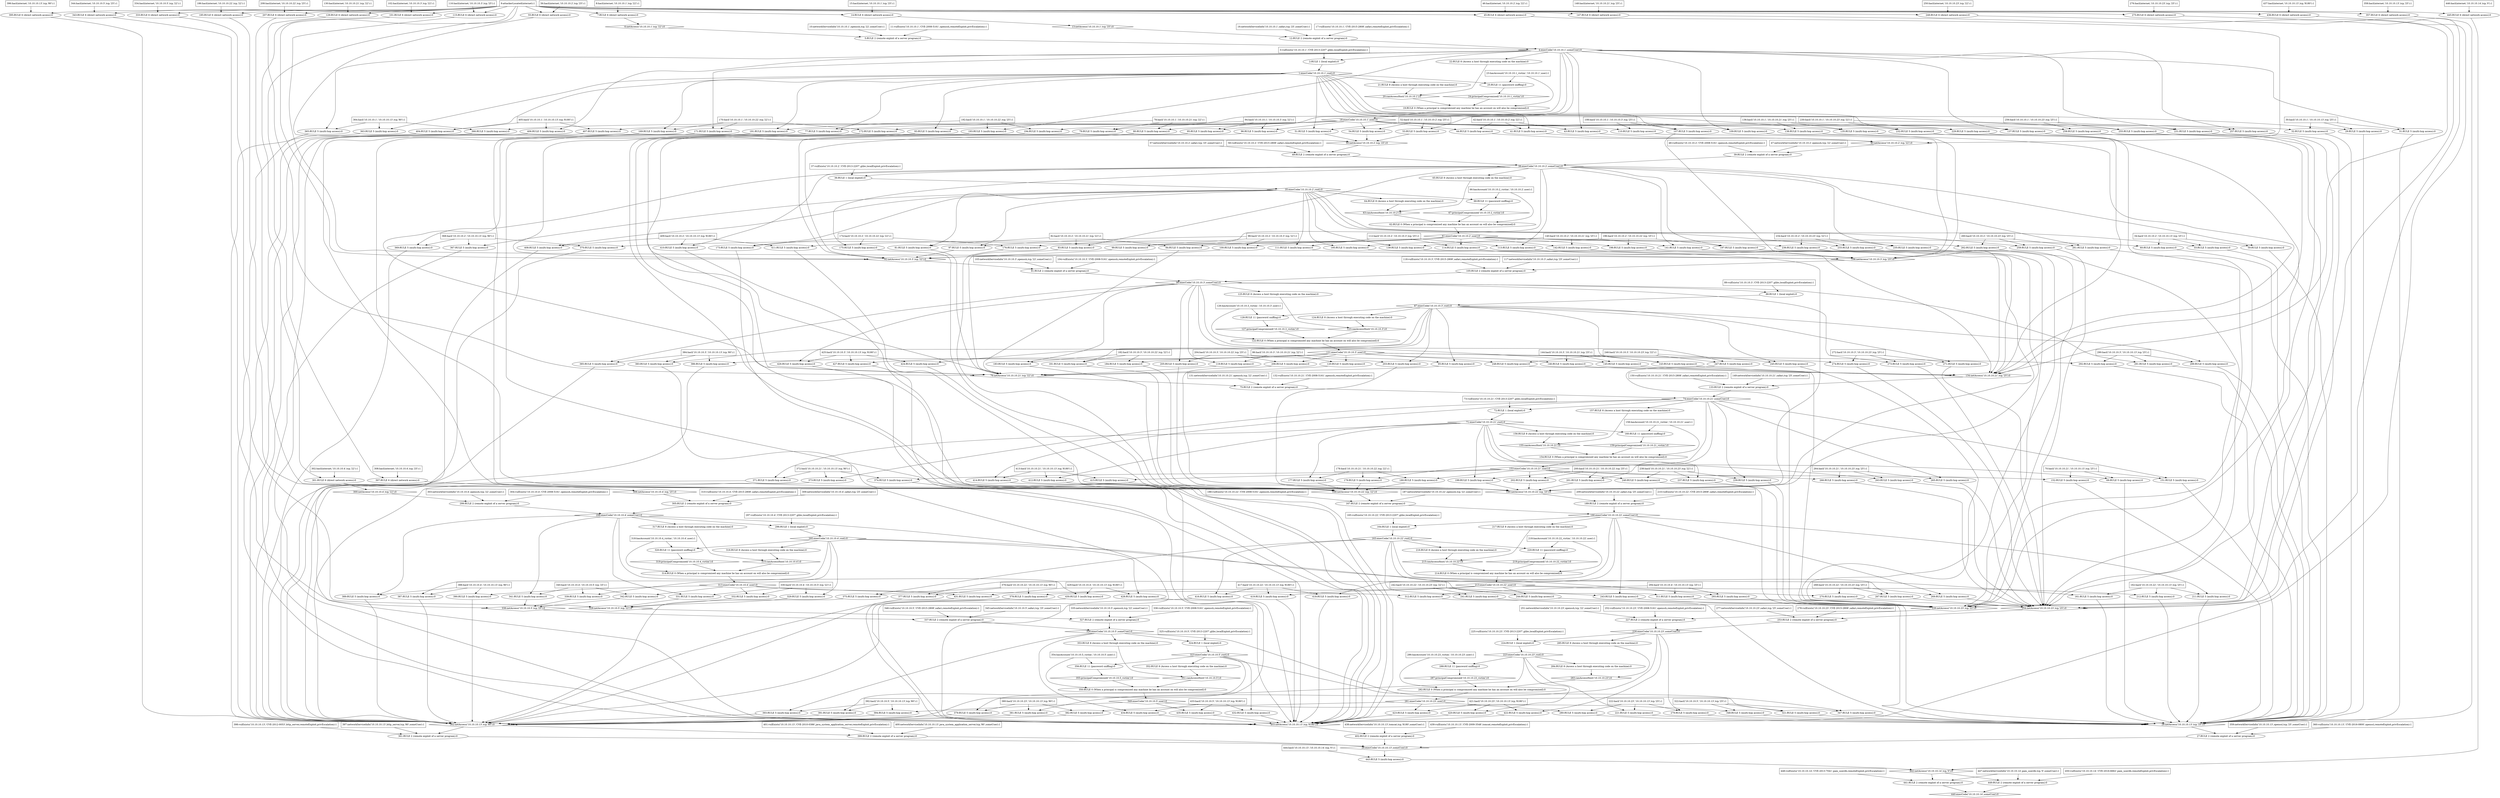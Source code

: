 digraph G {
	1 [label="1:execCode('10.10.10.1',root):0",shape=diamond];
	2 [label="2:RULE 1 (local exploit):0",shape=ellipse];
	3 [label="3:vulExists('10.10.10.1','CVE-2013-2207',glibc,localExploit,privEscalation):1",shape=box];
	4 [label="4:execCode('10.10.10.1',someUser):0",shape=diamond];
	5 [label="5:RULE 2 (remote exploit of a server program):0",shape=ellipse];
	6 [label="6:netAccess('10.10.10.1',tcp,'22'):0",shape=diamond];
	7 [label="7:RULE 6 (direct network access):0",shape=ellipse];
	8 [label="8:hacl(internet,'10.10.10.1',tcp,'22'):1",shape=box];
	9 [label="9:attackerLocated(internet):1",shape=box];
	10 [label="10:networkServiceInfo('10.10.10.1',openssh,tcp,'22',someUser):1",shape=box];
	11 [label="11:vulExists('10.10.10.1','CVE-2008-5161',openssh,remoteExploit,privEscalation):1",shape=box];
	12 [label="12:RULE 2 (remote exploit of a server program):0",shape=ellipse];
	13 [label="13:netAccess('10.10.10.1',tcp,'25'):0",shape=diamond];
	14 [label="14:RULE 6 (direct network access):0",shape=ellipse];
	15 [label="15:hacl(internet,'10.10.10.1',tcp,'25'):1",shape=box];
	16 [label="16:networkServiceInfo('10.10.10.1',safari,tcp,'25',someUser):1",shape=box];
	17 [label="17:vulExists('10.10.10.1','CVE-2015-2808',safari,remoteExploit,privEscalation):1",shape=box];
	18 [label="18:execCode('10.10.10.1',user):0",shape=diamond];
	19 [label="19:RULE 0 (When a principal is compromised any machine he has an account on will also be compromised):0",shape=ellipse];
	20 [label="20:canAccessHost('10.10.10.1'):0",shape=diamond];
	21 [label="21:RULE 8 (Access a host through executing code on the machine):0",shape=ellipse];
	22 [label="22:RULE 8 (Access a host through executing code on the machine):0",shape=ellipse];
	23 [label="23:hasAccount('10.10.10.1_victim','10.10.10.1',user):1",shape=box];
	24 [label="24:principalCompromised('10.10.10.1_victim'):0",shape=diamond];
	25 [label="25:RULE 11 (password sniffing):0",shape=ellipse];
	26 [label="26:execCode('10.10.10.13',someUser):0",shape=diamond];
	27 [label="27:RULE 2 (remote exploit of a server program):0",shape=ellipse];
	28 [label="28:netAccess('10.10.10.13',tcp,'25'):0",shape=diamond];
	29 [label="29:RULE 5 (multi-hop access):0",shape=ellipse];
	30 [label="30:hacl('10.10.10.1','10.10.10.13',tcp,'25'):1",shape=box];
	31 [label="31:RULE 5 (multi-hop access):0",shape=ellipse];
	32 [label="32:RULE 5 (multi-hop access):0",shape=ellipse];
	33 [label="33:RULE 5 (multi-hop access):0",shape=ellipse];
	34 [label="34:hacl('10.10.10.2','10.10.10.13',tcp,'25'):1",shape=box];
	35 [label="35:execCode('10.10.10.2',root):0",shape=diamond];
	36 [label="36:RULE 1 (local exploit):0",shape=ellipse];
	37 [label="37:vulExists('10.10.10.2','CVE-2013-2207',glibc,localExploit,privEscalation):1",shape=box];
	38 [label="38:execCode('10.10.10.2',someUser):0",shape=diamond];
	39 [label="39:RULE 2 (remote exploit of a server program):0",shape=ellipse];
	40 [label="40:netAccess('10.10.10.2',tcp,'22'):0",shape=diamond];
	41 [label="41:RULE 5 (multi-hop access):0",shape=ellipse];
	42 [label="42:hacl('10.10.10.1','10.10.10.2',tcp,'22'):1",shape=box];
	43 [label="43:RULE 5 (multi-hop access):0",shape=ellipse];
	44 [label="44:RULE 5 (multi-hop access):0",shape=ellipse];
	45 [label="45:RULE 6 (direct network access):0",shape=ellipse];
	46 [label="46:hacl(internet,'10.10.10.2',tcp,'22'):1",shape=box];
	47 [label="47:networkServiceInfo('10.10.10.2',openssh,tcp,'22',someUser):1",shape=box];
	48 [label="48:vulExists('10.10.10.2','CVE-2008-5161',openssh,remoteExploit,privEscalation):1",shape=box];
	49 [label="49:RULE 2 (remote exploit of a server program):0",shape=ellipse];
	50 [label="50:netAccess('10.10.10.2',tcp,'25'):0",shape=diamond];
	51 [label="51:RULE 5 (multi-hop access):0",shape=ellipse];
	52 [label="52:hacl('10.10.10.1','10.10.10.2',tcp,'25'):1",shape=box];
	53 [label="53:RULE 5 (multi-hop access):0",shape=ellipse];
	54 [label="54:RULE 5 (multi-hop access):0",shape=ellipse];
	55 [label="55:RULE 6 (direct network access):0",shape=ellipse];
	56 [label="56:hacl(internet,'10.10.10.2',tcp,'25'):1",shape=box];
	57 [label="57:networkServiceInfo('10.10.10.2',safari,tcp,'25',someUser):1",shape=box];
	58 [label="58:vulExists('10.10.10.2','CVE-2015-2808',safari,remoteExploit,privEscalation):1",shape=box];
	59 [label="59:RULE 5 (multi-hop access):0",shape=ellipse];
	60 [label="60:RULE 5 (multi-hop access):0",shape=ellipse];
	61 [label="61:execCode('10.10.10.2',user):0",shape=diamond];
	62 [label="62:RULE 0 (When a principal is compromised any machine he has an account on will also be compromised):0",shape=ellipse];
	63 [label="63:canAccessHost('10.10.10.2'):0",shape=diamond];
	64 [label="64:RULE 8 (Access a host through executing code on the machine):0",shape=ellipse];
	65 [label="65:RULE 8 (Access a host through executing code on the machine):0",shape=ellipse];
	66 [label="66:hasAccount('10.10.10.2_victim','10.10.10.2',user):1",shape=box];
	67 [label="67:principalCompromised('10.10.10.2_victim'):0",shape=diamond];
	68 [label="68:RULE 11 (password sniffing):0",shape=ellipse];
	69 [label="69:RULE 5 (multi-hop access):0",shape=ellipse];
	70 [label="70:hacl('10.10.10.21','10.10.10.13',tcp,'25'):1",shape=box];
	71 [label="71:execCode('10.10.10.21',root):0",shape=diamond];
	72 [label="72:RULE 1 (local exploit):0",shape=ellipse];
	73 [label="73:vulExists('10.10.10.21','CVE-2013-2207',glibc,localExploit,privEscalation):1",shape=box];
	74 [label="74:execCode('10.10.10.21',someUser):0",shape=diamond];
	75 [label="75:RULE 2 (remote exploit of a server program):0",shape=ellipse];
	76 [label="76:netAccess('10.10.10.21',tcp,'22'):0",shape=diamond];
	77 [label="77:RULE 5 (multi-hop access):0",shape=ellipse];
	78 [label="78:hacl('10.10.10.1','10.10.10.21',tcp,'22'):1",shape=box];
	79 [label="79:RULE 5 (multi-hop access):0",shape=ellipse];
	80 [label="80:RULE 5 (multi-hop access):0",shape=ellipse];
	81 [label="81:RULE 5 (multi-hop access):0",shape=ellipse];
	82 [label="82:hacl('10.10.10.2','10.10.10.21',tcp,'22'):1",shape=box];
	83 [label="83:RULE 5 (multi-hop access):0",shape=ellipse];
	84 [label="84:RULE 5 (multi-hop access):0",shape=ellipse];
	85 [label="85:RULE 5 (multi-hop access):0",shape=ellipse];
	86 [label="86:hacl('10.10.10.3','10.10.10.21',tcp,'22'):1",shape=box];
	87 [label="87:execCode('10.10.10.3',root):0",shape=diamond];
	88 [label="88:RULE 1 (local exploit):0",shape=ellipse];
	89 [label="89:vulExists('10.10.10.3','CVE-2013-2207',glibc,localExploit,privEscalation):1",shape=box];
	90 [label="90:execCode('10.10.10.3',someUser):0",shape=diamond];
	91 [label="91:RULE 2 (remote exploit of a server program):0",shape=ellipse];
	92 [label="92:netAccess('10.10.10.3',tcp,'22'):0",shape=diamond];
	93 [label="93:RULE 5 (multi-hop access):0",shape=ellipse];
	94 [label="94:hacl('10.10.10.1','10.10.10.3',tcp,'22'):1",shape=box];
	95 [label="95:RULE 5 (multi-hop access):0",shape=ellipse];
	96 [label="96:RULE 5 (multi-hop access):0",shape=ellipse];
	97 [label="97:RULE 5 (multi-hop access):0",shape=ellipse];
	98 [label="98:hacl('10.10.10.2','10.10.10.3',tcp,'22'):1",shape=box];
	99 [label="99:RULE 5 (multi-hop access):0",shape=ellipse];
	100 [label="100:RULE 5 (multi-hop access):0",shape=ellipse];
	101 [label="101:RULE 6 (direct network access):0",shape=ellipse];
	102 [label="102:hacl(internet,'10.10.10.3',tcp,'22'):1",shape=box];
	103 [label="103:networkServiceInfo('10.10.10.3',openssh,tcp,'22',someUser):1",shape=box];
	104 [label="104:vulExists('10.10.10.3','CVE-2008-5161',openssh,remoteExploit,privEscalation):1",shape=box];
	105 [label="105:RULE 2 (remote exploit of a server program):0",shape=ellipse];
	106 [label="106:netAccess('10.10.10.3',tcp,'25'):0",shape=diamond];
	107 [label="107:RULE 5 (multi-hop access):0",shape=ellipse];
	108 [label="108:hacl('10.10.10.1','10.10.10.3',tcp,'25'):1",shape=box];
	109 [label="109:RULE 5 (multi-hop access):0",shape=ellipse];
	110 [label="110:RULE 5 (multi-hop access):0",shape=ellipse];
	111 [label="111:RULE 5 (multi-hop access):0",shape=ellipse];
	112 [label="112:hacl('10.10.10.2','10.10.10.3',tcp,'25'):1",shape=box];
	113 [label="113:RULE 5 (multi-hop access):0",shape=ellipse];
	114 [label="114:RULE 5 (multi-hop access):0",shape=ellipse];
	115 [label="115:RULE 6 (direct network access):0",shape=ellipse];
	116 [label="116:hacl(internet,'10.10.10.3',tcp,'25'):1",shape=box];
	117 [label="117:networkServiceInfo('10.10.10.3',safari,tcp,'25',someUser):1",shape=box];
	118 [label="118:vulExists('10.10.10.3','CVE-2015-2808',safari,remoteExploit,privEscalation):1",shape=box];
	119 [label="119:RULE 5 (multi-hop access):0",shape=ellipse];
	120 [label="120:RULE 5 (multi-hop access):0",shape=ellipse];
	121 [label="121:execCode('10.10.10.3',user):0",shape=diamond];
	122 [label="122:RULE 0 (When a principal is compromised any machine he has an account on will also be compromised):0",shape=ellipse];
	123 [label="123:canAccessHost('10.10.10.3'):0",shape=diamond];
	124 [label="124:RULE 8 (Access a host through executing code on the machine):0",shape=ellipse];
	125 [label="125:RULE 8 (Access a host through executing code on the machine):0",shape=ellipse];
	126 [label="126:hasAccount('10.10.10.3_victim','10.10.10.3',user):1",shape=box];
	127 [label="127:principalCompromised('10.10.10.3_victim'):0",shape=diamond];
	128 [label="128:RULE 11 (password sniffing):0",shape=ellipse];
	129 [label="129:RULE 6 (direct network access):0",shape=ellipse];
	130 [label="130:hacl(internet,'10.10.10.21',tcp,'22'):1",shape=box];
	131 [label="131:networkServiceInfo('10.10.10.21',openssh,tcp,'22',someUser):1",shape=box];
	132 [label="132:vulExists('10.10.10.21','CVE-2008-5161',openssh,remoteExploit,privEscalation):1",shape=box];
	133 [label="133:RULE 2 (remote exploit of a server program):0",shape=ellipse];
	134 [label="134:netAccess('10.10.10.21',tcp,'25'):0",shape=diamond];
	135 [label="135:RULE 5 (multi-hop access):0",shape=ellipse];
	136 [label="136:hacl('10.10.10.1','10.10.10.21',tcp,'25'):1",shape=box];
	137 [label="137:RULE 5 (multi-hop access):0",shape=ellipse];
	138 [label="138:RULE 5 (multi-hop access):0",shape=ellipse];
	139 [label="139:RULE 5 (multi-hop access):0",shape=ellipse];
	140 [label="140:hacl('10.10.10.2','10.10.10.21',tcp,'25'):1",shape=box];
	141 [label="141:RULE 5 (multi-hop access):0",shape=ellipse];
	142 [label="142:RULE 5 (multi-hop access):0",shape=ellipse];
	143 [label="143:RULE 5 (multi-hop access):0",shape=ellipse];
	144 [label="144:hacl('10.10.10.3','10.10.10.21',tcp,'25'):1",shape=box];
	145 [label="145:RULE 5 (multi-hop access):0",shape=ellipse];
	146 [label="146:RULE 5 (multi-hop access):0",shape=ellipse];
	147 [label="147:RULE 6 (direct network access):0",shape=ellipse];
	148 [label="148:hacl(internet,'10.10.10.21',tcp,'25'):1",shape=box];
	149 [label="149:networkServiceInfo('10.10.10.21',safari,tcp,'25',someUser):1",shape=box];
	150 [label="150:vulExists('10.10.10.21','CVE-2015-2808',safari,remoteExploit,privEscalation):1",shape=box];
	151 [label="151:RULE 5 (multi-hop access):0",shape=ellipse];
	152 [label="152:RULE 5 (multi-hop access):0",shape=ellipse];
	153 [label="153:execCode('10.10.10.21',user):0",shape=diamond];
	154 [label="154:RULE 0 (When a principal is compromised any machine he has an account on will also be compromised):0",shape=ellipse];
	155 [label="155:canAccessHost('10.10.10.21'):0",shape=diamond];
	156 [label="156:RULE 8 (Access a host through executing code on the machine):0",shape=ellipse];
	157 [label="157:RULE 8 (Access a host through executing code on the machine):0",shape=ellipse];
	158 [label="158:hasAccount('10.10.10.21_victim','10.10.10.21',user):1",shape=box];
	159 [label="159:principalCompromised('10.10.10.21_victim'):0",shape=diamond];
	160 [label="160:RULE 11 (password sniffing):0",shape=ellipse];
	161 [label="161:RULE 5 (multi-hop access):0",shape=ellipse];
	162 [label="162:hacl('10.10.10.22','10.10.10.13',tcp,'25'):1",shape=box];
	163 [label="163:execCode('10.10.10.22',root):0",shape=diamond];
	164 [label="164:RULE 1 (local exploit):0",shape=ellipse];
	165 [label="165:vulExists('10.10.10.22','CVE-2013-2207',glibc,localExploit,privEscalation):1",shape=box];
	166 [label="166:execCode('10.10.10.22',someUser):0",shape=diamond];
	167 [label="167:RULE 2 (remote exploit of a server program):0",shape=ellipse];
	168 [label="168:netAccess('10.10.10.22',tcp,'22'):0",shape=diamond];
	169 [label="169:RULE 5 (multi-hop access):0",shape=ellipse];
	170 [label="170:hacl('10.10.10.1','10.10.10.22',tcp,'22'):1",shape=box];
	171 [label="171:RULE 5 (multi-hop access):0",shape=ellipse];
	172 [label="172:RULE 5 (multi-hop access):0",shape=ellipse];
	173 [label="173:RULE 5 (multi-hop access):0",shape=ellipse];
	174 [label="174:hacl('10.10.10.2','10.10.10.22',tcp,'22'):1",shape=box];
	175 [label="175:RULE 5 (multi-hop access):0",shape=ellipse];
	176 [label="176:RULE 5 (multi-hop access):0",shape=ellipse];
	177 [label="177:RULE 5 (multi-hop access):0",shape=ellipse];
	178 [label="178:hacl('10.10.10.21','10.10.10.22',tcp,'22'):1",shape=box];
	179 [label="179:RULE 5 (multi-hop access):0",shape=ellipse];
	180 [label="180:RULE 5 (multi-hop access):0",shape=ellipse];
	181 [label="181:RULE 5 (multi-hop access):0",shape=ellipse];
	182 [label="182:hacl('10.10.10.3','10.10.10.22',tcp,'22'):1",shape=box];
	183 [label="183:RULE 5 (multi-hop access):0",shape=ellipse];
	184 [label="184:RULE 5 (multi-hop access):0",shape=ellipse];
	185 [label="185:RULE 6 (direct network access):0",shape=ellipse];
	186 [label="186:hacl(internet,'10.10.10.22',tcp,'22'):1",shape=box];
	187 [label="187:networkServiceInfo('10.10.10.22',openssh,tcp,'22',someUser):1",shape=box];
	188 [label="188:vulExists('10.10.10.22','CVE-2008-5161',openssh,remoteExploit,privEscalation):1",shape=box];
	189 [label="189:RULE 2 (remote exploit of a server program):0",shape=ellipse];
	190 [label="190:netAccess('10.10.10.22',tcp,'25'):0",shape=diamond];
	191 [label="191:RULE 5 (multi-hop access):0",shape=ellipse];
	192 [label="192:hacl('10.10.10.1','10.10.10.22',tcp,'25'):1",shape=box];
	193 [label="193:RULE 5 (multi-hop access):0",shape=ellipse];
	194 [label="194:RULE 5 (multi-hop access):0",shape=ellipse];
	195 [label="195:RULE 5 (multi-hop access):0",shape=ellipse];
	196 [label="196:hacl('10.10.10.2','10.10.10.22',tcp,'25'):1",shape=box];
	197 [label="197:RULE 5 (multi-hop access):0",shape=ellipse];
	198 [label="198:RULE 5 (multi-hop access):0",shape=ellipse];
	199 [label="199:RULE 5 (multi-hop access):0",shape=ellipse];
	200 [label="200:hacl('10.10.10.21','10.10.10.22',tcp,'25'):1",shape=box];
	201 [label="201:RULE 5 (multi-hop access):0",shape=ellipse];
	202 [label="202:RULE 5 (multi-hop access):0",shape=ellipse];
	203 [label="203:RULE 5 (multi-hop access):0",shape=ellipse];
	204 [label="204:hacl('10.10.10.3','10.10.10.22',tcp,'25'):1",shape=box];
	205 [label="205:RULE 5 (multi-hop access):0",shape=ellipse];
	206 [label="206:RULE 5 (multi-hop access):0",shape=ellipse];
	207 [label="207:RULE 6 (direct network access):0",shape=ellipse];
	208 [label="208:hacl(internet,'10.10.10.22',tcp,'25'):1",shape=box];
	209 [label="209:networkServiceInfo('10.10.10.22',safari,tcp,'25',someUser):1",shape=box];
	210 [label="210:vulExists('10.10.10.22','CVE-2015-2808',safari,remoteExploit,privEscalation):1",shape=box];
	211 [label="211:RULE 5 (multi-hop access):0",shape=ellipse];
	212 [label="212:RULE 5 (multi-hop access):0",shape=ellipse];
	213 [label="213:execCode('10.10.10.22',user):0",shape=diamond];
	214 [label="214:RULE 0 (When a principal is compromised any machine he has an account on will also be compromised):0",shape=ellipse];
	215 [label="215:canAccessHost('10.10.10.22'):0",shape=diamond];
	216 [label="216:RULE 8 (Access a host through executing code on the machine):0",shape=ellipse];
	217 [label="217:RULE 8 (Access a host through executing code on the machine):0",shape=ellipse];
	218 [label="218:hasAccount('10.10.10.22_victim','10.10.10.22',user):1",shape=box];
	219 [label="219:principalCompromised('10.10.10.22_victim'):0",shape=diamond];
	220 [label="220:RULE 11 (password sniffing):0",shape=ellipse];
	221 [label="221:RULE 5 (multi-hop access):0",shape=ellipse];
	222 [label="222:hacl('10.10.10.23','10.10.10.13',tcp,'25'):1",shape=box];
	223 [label="223:execCode('10.10.10.23',root):0",shape=diamond];
	224 [label="224:RULE 1 (local exploit):0",shape=ellipse];
	225 [label="225:vulExists('10.10.10.23','CVE-2013-2207',glibc,localExploit,privEscalation):1",shape=box];
	226 [label="226:execCode('10.10.10.23',someUser):0",shape=diamond];
	227 [label="227:RULE 2 (remote exploit of a server program):0",shape=ellipse];
	228 [label="228:netAccess('10.10.10.23',tcp,'22'):0",shape=diamond];
	229 [label="229:RULE 5 (multi-hop access):0",shape=ellipse];
	230 [label="230:hacl('10.10.10.1','10.10.10.23',tcp,'22'):1",shape=box];
	231 [label="231:RULE 5 (multi-hop access):0",shape=ellipse];
	232 [label="232:RULE 5 (multi-hop access):0",shape=ellipse];
	233 [label="233:RULE 5 (multi-hop access):0",shape=ellipse];
	234 [label="234:hacl('10.10.10.2','10.10.10.23',tcp,'22'):1",shape=box];
	235 [label="235:RULE 5 (multi-hop access):0",shape=ellipse];
	236 [label="236:RULE 5 (multi-hop access):0",shape=ellipse];
	237 [label="237:RULE 5 (multi-hop access):0",shape=ellipse];
	238 [label="238:hacl('10.10.10.21','10.10.10.23',tcp,'22'):1",shape=box];
	239 [label="239:RULE 5 (multi-hop access):0",shape=ellipse];
	240 [label="240:RULE 5 (multi-hop access):0",shape=ellipse];
	241 [label="241:RULE 5 (multi-hop access):0",shape=ellipse];
	242 [label="242:hacl('10.10.10.22','10.10.10.23',tcp,'22'):1",shape=box];
	243 [label="243:RULE 5 (multi-hop access):0",shape=ellipse];
	244 [label="244:RULE 5 (multi-hop access):0",shape=ellipse];
	245 [label="245:RULE 5 (multi-hop access):0",shape=ellipse];
	246 [label="246:hacl('10.10.10.3','10.10.10.23',tcp,'22'):1",shape=box];
	247 [label="247:RULE 5 (multi-hop access):0",shape=ellipse];
	248 [label="248:RULE 5 (multi-hop access):0",shape=ellipse];
	249 [label="249:RULE 6 (direct network access):0",shape=ellipse];
	250 [label="250:hacl(internet,'10.10.10.23',tcp,'22'):1",shape=box];
	251 [label="251:networkServiceInfo('10.10.10.23',openssh,tcp,'22',someUser):1",shape=box];
	252 [label="252:vulExists('10.10.10.23','CVE-2008-5161',openssh,remoteExploit,privEscalation):1",shape=box];
	253 [label="253:RULE 2 (remote exploit of a server program):0",shape=ellipse];
	254 [label="254:netAccess('10.10.10.23',tcp,'25'):0",shape=diamond];
	255 [label="255:RULE 5 (multi-hop access):0",shape=ellipse];
	256 [label="256:hacl('10.10.10.1','10.10.10.23',tcp,'25'):1",shape=box];
	257 [label="257:RULE 5 (multi-hop access):0",shape=ellipse];
	258 [label="258:RULE 5 (multi-hop access):0",shape=ellipse];
	259 [label="259:RULE 5 (multi-hop access):0",shape=ellipse];
	260 [label="260:hacl('10.10.10.2','10.10.10.23',tcp,'25'):1",shape=box];
	261 [label="261:RULE 5 (multi-hop access):0",shape=ellipse];
	262 [label="262:RULE 5 (multi-hop access):0",shape=ellipse];
	263 [label="263:RULE 5 (multi-hop access):0",shape=ellipse];
	264 [label="264:hacl('10.10.10.21','10.10.10.23',tcp,'25'):1",shape=box];
	265 [label="265:RULE 5 (multi-hop access):0",shape=ellipse];
	266 [label="266:RULE 5 (multi-hop access):0",shape=ellipse];
	267 [label="267:RULE 5 (multi-hop access):0",shape=ellipse];
	268 [label="268:hacl('10.10.10.22','10.10.10.23',tcp,'25'):1",shape=box];
	269 [label="269:RULE 5 (multi-hop access):0",shape=ellipse];
	270 [label="270:RULE 5 (multi-hop access):0",shape=ellipse];
	271 [label="271:RULE 5 (multi-hop access):0",shape=ellipse];
	272 [label="272:hacl('10.10.10.3','10.10.10.23',tcp,'25'):1",shape=box];
	273 [label="273:RULE 5 (multi-hop access):0",shape=ellipse];
	274 [label="274:RULE 5 (multi-hop access):0",shape=ellipse];
	275 [label="275:RULE 6 (direct network access):0",shape=ellipse];
	276 [label="276:hacl(internet,'10.10.10.23',tcp,'25'):1",shape=box];
	277 [label="277:networkServiceInfo('10.10.10.23',safari,tcp,'25',someUser):1",shape=box];
	278 [label="278:vulExists('10.10.10.23','CVE-2015-2808',safari,remoteExploit,privEscalation):1",shape=box];
	279 [label="279:RULE 5 (multi-hop access):0",shape=ellipse];
	280 [label="280:RULE 5 (multi-hop access):0",shape=ellipse];
	281 [label="281:execCode('10.10.10.23',user):0",shape=diamond];
	282 [label="282:RULE 0 (When a principal is compromised any machine he has an account on will also be compromised):0",shape=ellipse];
	283 [label="283:canAccessHost('10.10.10.23'):0",shape=diamond];
	284 [label="284:RULE 8 (Access a host through executing code on the machine):0",shape=ellipse];
	285 [label="285:RULE 8 (Access a host through executing code on the machine):0",shape=ellipse];
	286 [label="286:hasAccount('10.10.10.23_victim','10.10.10.23',user):1",shape=box];
	287 [label="287:principalCompromised('10.10.10.23_victim'):0",shape=diamond];
	288 [label="288:RULE 11 (password sniffing):0",shape=ellipse];
	289 [label="289:RULE 5 (multi-hop access):0",shape=ellipse];
	290 [label="290:hacl('10.10.10.3','10.10.10.13',tcp,'25'):1",shape=box];
	291 [label="291:RULE 5 (multi-hop access):0",shape=ellipse];
	292 [label="292:RULE 5 (multi-hop access):0",shape=ellipse];
	293 [label="293:RULE 5 (multi-hop access):0",shape=ellipse];
	294 [label="294:hacl('10.10.10.4','10.10.10.13',tcp,'25'):1",shape=box];
	295 [label="295:execCode('10.10.10.4',root):0",shape=diamond];
	296 [label="296:RULE 1 (local exploit):0",shape=ellipse];
	297 [label="297:vulExists('10.10.10.4','CVE-2013-2207',glibc,localExploit,privEscalation):1",shape=box];
	298 [label="298:execCode('10.10.10.4',someUser):0",shape=diamond];
	299 [label="299:RULE 2 (remote exploit of a server program):0",shape=ellipse];
	300 [label="300:netAccess('10.10.10.4',tcp,'22'):0",shape=diamond];
	301 [label="301:RULE 6 (direct network access):0",shape=ellipse];
	302 [label="302:hacl(internet,'10.10.10.4',tcp,'22'):1",shape=box];
	303 [label="303:networkServiceInfo('10.10.10.4',openssh,tcp,'22',someUser):1",shape=box];
	304 [label="304:vulExists('10.10.10.4','CVE-2008-5161',openssh,remoteExploit,privEscalation):1",shape=box];
	305 [label="305:RULE 2 (remote exploit of a server program):0",shape=ellipse];
	306 [label="306:netAccess('10.10.10.4',tcp,'25'):0",shape=diamond];
	307 [label="307:RULE 6 (direct network access):0",shape=ellipse];
	308 [label="308:hacl(internet,'10.10.10.4',tcp,'25'):1",shape=box];
	309 [label="309:networkServiceInfo('10.10.10.4',safari,tcp,'25',someUser):1",shape=box];
	310 [label="310:vulExists('10.10.10.4','CVE-2015-2808',safari,remoteExploit,privEscalation):1",shape=box];
	311 [label="311:RULE 5 (multi-hop access):0",shape=ellipse];
	312 [label="312:RULE 5 (multi-hop access):0",shape=ellipse];
	313 [label="313:execCode('10.10.10.4',user):0",shape=diamond];
	314 [label="314:RULE 0 (When a principal is compromised any machine he has an account on will also be compromised):0",shape=ellipse];
	315 [label="315:canAccessHost('10.10.10.4'):0",shape=diamond];
	316 [label="316:RULE 8 (Access a host through executing code on the machine):0",shape=ellipse];
	317 [label="317:RULE 8 (Access a host through executing code on the machine):0",shape=ellipse];
	318 [label="318:hasAccount('10.10.10.4_victim','10.10.10.4',user):1",shape=box];
	319 [label="319:principalCompromised('10.10.10.4_victim'):0",shape=diamond];
	320 [label="320:RULE 11 (password sniffing):0",shape=ellipse];
	321 [label="321:RULE 5 (multi-hop access):0",shape=ellipse];
	322 [label="322:hacl('10.10.10.5','10.10.10.13',tcp,'25'):1",shape=box];
	323 [label="323:execCode('10.10.10.5',root):0",shape=diamond];
	324 [label="324:RULE 1 (local exploit):0",shape=ellipse];
	325 [label="325:vulExists('10.10.10.5','CVE-2013-2207',glibc,localExploit,privEscalation):1",shape=box];
	326 [label="326:execCode('10.10.10.5',someUser):0",shape=diamond];
	327 [label="327:RULE 2 (remote exploit of a server program):0",shape=ellipse];
	328 [label="328:netAccess('10.10.10.5',tcp,'22'):0",shape=diamond];
	329 [label="329:RULE 5 (multi-hop access):0",shape=ellipse];
	330 [label="330:hacl('10.10.10.4','10.10.10.5',tcp,'22'):1",shape=box];
	331 [label="331:RULE 5 (multi-hop access):0",shape=ellipse];
	332 [label="332:RULE 5 (multi-hop access):0",shape=ellipse];
	333 [label="333:RULE 6 (direct network access):0",shape=ellipse];
	334 [label="334:hacl(internet,'10.10.10.5',tcp,'22'):1",shape=box];
	335 [label="335:networkServiceInfo('10.10.10.5',openssh,tcp,'22',someUser):1",shape=box];
	336 [label="336:vulExists('10.10.10.5','CVE-2008-5161',openssh,remoteExploit,privEscalation):1",shape=box];
	337 [label="337:RULE 2 (remote exploit of a server program):0",shape=ellipse];
	338 [label="338:netAccess('10.10.10.5',tcp,'25'):0",shape=diamond];
	339 [label="339:RULE 5 (multi-hop access):0",shape=ellipse];
	340 [label="340:hacl('10.10.10.4','10.10.10.5',tcp,'25'):1",shape=box];
	341 [label="341:RULE 5 (multi-hop access):0",shape=ellipse];
	342 [label="342:RULE 5 (multi-hop access):0",shape=ellipse];
	343 [label="343:RULE 6 (direct network access):0",shape=ellipse];
	344 [label="344:hacl(internet,'10.10.10.5',tcp,'25'):1",shape=box];
	345 [label="345:networkServiceInfo('10.10.10.5',safari,tcp,'25',someUser):1",shape=box];
	346 [label="346:vulExists('10.10.10.5','CVE-2015-2808',safari,remoteExploit,privEscalation):1",shape=box];
	347 [label="347:RULE 5 (multi-hop access):0",shape=ellipse];
	348 [label="348:RULE 5 (multi-hop access):0",shape=ellipse];
	349 [label="349:execCode('10.10.10.5',user):0",shape=diamond];
	350 [label="350:RULE 0 (When a principal is compromised any machine he has an account on will also be compromised):0",shape=ellipse];
	351 [label="351:canAccessHost('10.10.10.5'):0",shape=diamond];
	352 [label="352:RULE 8 (Access a host through executing code on the machine):0",shape=ellipse];
	353 [label="353:RULE 8 (Access a host through executing code on the machine):0",shape=ellipse];
	354 [label="354:hasAccount('10.10.10.5_victim','10.10.10.5',user):1",shape=box];
	355 [label="355:principalCompromised('10.10.10.5_victim'):0",shape=diamond];
	356 [label="356:RULE 11 (password sniffing):0",shape=ellipse];
	357 [label="357:RULE 6 (direct network access):0",shape=ellipse];
	358 [label="358:hacl(internet,'10.10.10.13',tcp,'25'):1",shape=box];
	359 [label="359:networkServiceInfo('10.10.10.13',openssl,tcp,'25',someUser):1",shape=box];
	360 [label="360:vulExists('10.10.10.13','CVE-2016-0800',openssl,remoteExploit,privEscalation):1",shape=box];
	361 [label="361:RULE 2 (remote exploit of a server program):0",shape=ellipse];
	362 [label="362:netAccess('10.10.10.13',tcp,'80'):0",shape=diamond];
	363 [label="363:RULE 5 (multi-hop access):0",shape=ellipse];
	364 [label="364:hacl('10.10.10.1','10.10.10.13',tcp,'80'):1",shape=box];
	365 [label="365:RULE 5 (multi-hop access):0",shape=ellipse];
	366 [label="366:RULE 5 (multi-hop access):0",shape=ellipse];
	367 [label="367:RULE 5 (multi-hop access):0",shape=ellipse];
	368 [label="368:hacl('10.10.10.2','10.10.10.13',tcp,'80'):1",shape=box];
	369 [label="369:RULE 5 (multi-hop access):0",shape=ellipse];
	370 [label="370:RULE 5 (multi-hop access):0",shape=ellipse];
	371 [label="371:RULE 5 (multi-hop access):0",shape=ellipse];
	372 [label="372:hacl('10.10.10.21','10.10.10.13',tcp,'80'):1",shape=box];
	373 [label="373:RULE 5 (multi-hop access):0",shape=ellipse];
	374 [label="374:RULE 5 (multi-hop access):0",shape=ellipse];
	375 [label="375:RULE 5 (multi-hop access):0",shape=ellipse];
	376 [label="376:hacl('10.10.10.22','10.10.10.13',tcp,'80'):1",shape=box];
	377 [label="377:RULE 5 (multi-hop access):0",shape=ellipse];
	378 [label="378:RULE 5 (multi-hop access):0",shape=ellipse];
	379 [label="379:RULE 5 (multi-hop access):0",shape=ellipse];
	380 [label="380:hacl('10.10.10.23','10.10.10.13',tcp,'80'):1",shape=box];
	381 [label="381:RULE 5 (multi-hop access):0",shape=ellipse];
	382 [label="382:RULE 5 (multi-hop access):0",shape=ellipse];
	383 [label="383:RULE 5 (multi-hop access):0",shape=ellipse];
	384 [label="384:hacl('10.10.10.3','10.10.10.13',tcp,'80'):1",shape=box];
	385 [label="385:RULE 5 (multi-hop access):0",shape=ellipse];
	386 [label="386:RULE 5 (multi-hop access):0",shape=ellipse];
	387 [label="387:RULE 5 (multi-hop access):0",shape=ellipse];
	388 [label="388:hacl('10.10.10.4','10.10.10.13',tcp,'80'):1",shape=box];
	389 [label="389:RULE 5 (multi-hop access):0",shape=ellipse];
	390 [label="390:RULE 5 (multi-hop access):0",shape=ellipse];
	391 [label="391:RULE 5 (multi-hop access):0",shape=ellipse];
	392 [label="392:hacl('10.10.10.5','10.10.10.13',tcp,'80'):1",shape=box];
	393 [label="393:RULE 5 (multi-hop access):0",shape=ellipse];
	394 [label="394:RULE 5 (multi-hop access):0",shape=ellipse];
	395 [label="395:RULE 6 (direct network access):0",shape=ellipse];
	396 [label="396:hacl(internet,'10.10.10.13',tcp,'80'):1",shape=box];
	397 [label="397:networkServiceInfo('10.10.10.13',http_server,tcp,'80',someUser):1",shape=box];
	398 [label="398:vulExists('10.10.10.13','CVE-2012-0053',http_server,remoteExploit,privEscalation):1",shape=box];
	399 [label="399:RULE 2 (remote exploit of a server program):0",shape=ellipse];
	400 [label="400:networkServiceInfo('10.10.10.13',java_system_application_server,tcp,'80',someUser):1",shape=box];
	401 [label="401:vulExists('10.10.10.13','CVE-2010-0386',java_system_application_server,remoteExploit,privEscalation):1",shape=box];
	402 [label="402:RULE 2 (remote exploit of a server program):0",shape=ellipse];
	403 [label="403:netAccess('10.10.10.13',tcp,'8180'):0",shape=diamond];
	404 [label="404:RULE 5 (multi-hop access):0",shape=ellipse];
	405 [label="405:hacl('10.10.10.1','10.10.10.13',tcp,'8180'):1",shape=box];
	406 [label="406:RULE 5 (multi-hop access):0",shape=ellipse];
	407 [label="407:RULE 5 (multi-hop access):0",shape=ellipse];
	408 [label="408:RULE 5 (multi-hop access):0",shape=ellipse];
	409 [label="409:hacl('10.10.10.2','10.10.10.13',tcp,'8180'):1",shape=box];
	410 [label="410:RULE 5 (multi-hop access):0",shape=ellipse];
	411 [label="411:RULE 5 (multi-hop access):0",shape=ellipse];
	412 [label="412:RULE 5 (multi-hop access):0",shape=ellipse];
	413 [label="413:hacl('10.10.10.21','10.10.10.13',tcp,'8180'):1",shape=box];
	414 [label="414:RULE 5 (multi-hop access):0",shape=ellipse];
	415 [label="415:RULE 5 (multi-hop access):0",shape=ellipse];
	416 [label="416:RULE 5 (multi-hop access):0",shape=ellipse];
	417 [label="417:hacl('10.10.10.22','10.10.10.13',tcp,'8180'):1",shape=box];
	418 [label="418:RULE 5 (multi-hop access):0",shape=ellipse];
	419 [label="419:RULE 5 (multi-hop access):0",shape=ellipse];
	420 [label="420:RULE 5 (multi-hop access):0",shape=ellipse];
	421 [label="421:hacl('10.10.10.23','10.10.10.13',tcp,'8180'):1",shape=box];
	422 [label="422:RULE 5 (multi-hop access):0",shape=ellipse];
	423 [label="423:RULE 5 (multi-hop access):0",shape=ellipse];
	424 [label="424:RULE 5 (multi-hop access):0",shape=ellipse];
	425 [label="425:hacl('10.10.10.3','10.10.10.13',tcp,'8180'):1",shape=box];
	426 [label="426:RULE 5 (multi-hop access):0",shape=ellipse];
	427 [label="427:RULE 5 (multi-hop access):0",shape=ellipse];
	428 [label="428:RULE 5 (multi-hop access):0",shape=ellipse];
	429 [label="429:hacl('10.10.10.4','10.10.10.13',tcp,'8180'):1",shape=box];
	430 [label="430:RULE 5 (multi-hop access):0",shape=ellipse];
	431 [label="431:RULE 5 (multi-hop access):0",shape=ellipse];
	432 [label="432:RULE 5 (multi-hop access):0",shape=ellipse];
	433 [label="433:hacl('10.10.10.5','10.10.10.13',tcp,'8180'):1",shape=box];
	434 [label="434:RULE 5 (multi-hop access):0",shape=ellipse];
	435 [label="435:RULE 5 (multi-hop access):0",shape=ellipse];
	436 [label="436:RULE 6 (direct network access):0",shape=ellipse];
	437 [label="437:hacl(internet,'10.10.10.13',tcp,'8180'):1",shape=box];
	438 [label="438:networkServiceInfo('10.10.10.13',tomcat,tcp,'8180',someUser):1",shape=box];
	439 [label="439:vulExists('10.10.10.13','CVE-2009-3548',tomcat,remoteExploit,privEscalation):1",shape=box];
	440 [label="440:execCode('10.10.10.14',someUser):0",shape=diamond];
	441 [label="441:RULE 2 (remote exploit of a server program):0",shape=ellipse];
	442 [label="442:netAccess('10.10.10.14',tcp,'0'):0",shape=diamond];
	443 [label="443:RULE 5 (multi-hop access):0",shape=ellipse];
	444 [label="444:hacl('10.10.10.13','10.10.10.14',tcp,'0'):1",shape=box];
	445 [label="445:RULE 6 (direct network access):0",shape=ellipse];
	446 [label="446:hacl(internet,'10.10.10.14',tcp,'0'):1",shape=box];
	447 [label="447:networkServiceInfo('10.10.10.14',pam_userdb,tcp,'0',someUser):1",shape=box];
	448 [label="448:vulExists('10.10.10.14','CVE-2013-7041',pam_userdb,remoteExploit,privEscalation):1",shape=box];
	449 [label="449:RULE 2 (remote exploit of a server program):0",shape=ellipse];
	450 [label="450:vulExists('10.10.10.14','CVE-2016-6662',pam_userdb,remoteExploit,privEscalation):1",shape=box];
	3 -> 	2;
	8 -> 	7;
	9 -> 	7;
	7 -> 	6;
	6 -> 	5;
	10 -> 	5;
	11 -> 	5;
	5 -> 	4;
	15 -> 	14;
	9 -> 	14;
	14 -> 	13;
	13 -> 	12;
	16 -> 	12;
	17 -> 	12;
	12 -> 	4;
	4 -> 	2;
	2 -> 	1;
	1 -> 	21;
	21 -> 	20;
	4 -> 	22;
	22 -> 	20;
	20 -> 	19;
	23 -> 	19;
	1 -> 	25;
	23 -> 	25;
	25 -> 	24;
	24 -> 	19;
	19 -> 	18;
	30 -> 	29;
	1 -> 	29;
	29 -> 	28;
	30 -> 	31;
	4 -> 	31;
	31 -> 	28;
	30 -> 	32;
	18 -> 	32;
	32 -> 	28;
	34 -> 	33;
	37 -> 	36;
	42 -> 	41;
	1 -> 	41;
	41 -> 	40;
	42 -> 	43;
	4 -> 	43;
	43 -> 	40;
	42 -> 	44;
	18 -> 	44;
	44 -> 	40;
	46 -> 	45;
	9 -> 	45;
	45 -> 	40;
	40 -> 	39;
	47 -> 	39;
	48 -> 	39;
	39 -> 	38;
	52 -> 	51;
	1 -> 	51;
	51 -> 	50;
	52 -> 	53;
	4 -> 	53;
	53 -> 	50;
	52 -> 	54;
	18 -> 	54;
	54 -> 	50;
	56 -> 	55;
	9 -> 	55;
	55 -> 	50;
	50 -> 	49;
	57 -> 	49;
	58 -> 	49;
	49 -> 	38;
	38 -> 	36;
	36 -> 	35;
	35 -> 	33;
	33 -> 	28;
	34 -> 	59;
	38 -> 	59;
	59 -> 	28;
	34 -> 	60;
	35 -> 	64;
	64 -> 	63;
	38 -> 	65;
	65 -> 	63;
	63 -> 	62;
	66 -> 	62;
	35 -> 	68;
	66 -> 	68;
	68 -> 	67;
	67 -> 	62;
	62 -> 	61;
	61 -> 	60;
	60 -> 	28;
	70 -> 	69;
	73 -> 	72;
	78 -> 	77;
	1 -> 	77;
	77 -> 	76;
	78 -> 	79;
	4 -> 	79;
	79 -> 	76;
	78 -> 	80;
	18 -> 	80;
	80 -> 	76;
	82 -> 	81;
	35 -> 	81;
	81 -> 	76;
	82 -> 	83;
	38 -> 	83;
	83 -> 	76;
	82 -> 	84;
	61 -> 	84;
	84 -> 	76;
	86 -> 	85;
	89 -> 	88;
	94 -> 	93;
	1 -> 	93;
	93 -> 	92;
	94 -> 	95;
	4 -> 	95;
	95 -> 	92;
	94 -> 	96;
	18 -> 	96;
	96 -> 	92;
	98 -> 	97;
	35 -> 	97;
	97 -> 	92;
	98 -> 	99;
	38 -> 	99;
	99 -> 	92;
	98 -> 	100;
	61 -> 	100;
	100 -> 	92;
	102 -> 	101;
	9 -> 	101;
	101 -> 	92;
	92 -> 	91;
	103 -> 	91;
	104 -> 	91;
	91 -> 	90;
	108 -> 	107;
	1 -> 	107;
	107 -> 	106;
	108 -> 	109;
	4 -> 	109;
	109 -> 	106;
	108 -> 	110;
	18 -> 	110;
	110 -> 	106;
	112 -> 	111;
	35 -> 	111;
	111 -> 	106;
	112 -> 	113;
	38 -> 	113;
	113 -> 	106;
	112 -> 	114;
	61 -> 	114;
	114 -> 	106;
	116 -> 	115;
	9 -> 	115;
	115 -> 	106;
	106 -> 	105;
	117 -> 	105;
	118 -> 	105;
	105 -> 	90;
	90 -> 	88;
	88 -> 	87;
	87 -> 	85;
	85 -> 	76;
	86 -> 	119;
	90 -> 	119;
	119 -> 	76;
	86 -> 	120;
	87 -> 	124;
	124 -> 	123;
	90 -> 	125;
	125 -> 	123;
	123 -> 	122;
	126 -> 	122;
	87 -> 	128;
	126 -> 	128;
	128 -> 	127;
	127 -> 	122;
	122 -> 	121;
	121 -> 	120;
	120 -> 	76;
	130 -> 	129;
	9 -> 	129;
	129 -> 	76;
	76 -> 	75;
	131 -> 	75;
	132 -> 	75;
	75 -> 	74;
	136 -> 	135;
	1 -> 	135;
	135 -> 	134;
	136 -> 	137;
	4 -> 	137;
	137 -> 	134;
	136 -> 	138;
	18 -> 	138;
	138 -> 	134;
	140 -> 	139;
	35 -> 	139;
	139 -> 	134;
	140 -> 	141;
	38 -> 	141;
	141 -> 	134;
	140 -> 	142;
	61 -> 	142;
	142 -> 	134;
	144 -> 	143;
	87 -> 	143;
	143 -> 	134;
	144 -> 	145;
	90 -> 	145;
	145 -> 	134;
	144 -> 	146;
	121 -> 	146;
	146 -> 	134;
	148 -> 	147;
	9 -> 	147;
	147 -> 	134;
	134 -> 	133;
	149 -> 	133;
	150 -> 	133;
	133 -> 	74;
	74 -> 	72;
	72 -> 	71;
	71 -> 	69;
	69 -> 	28;
	70 -> 	151;
	74 -> 	151;
	151 -> 	28;
	70 -> 	152;
	71 -> 	156;
	156 -> 	155;
	74 -> 	157;
	157 -> 	155;
	155 -> 	154;
	158 -> 	154;
	71 -> 	160;
	158 -> 	160;
	160 -> 	159;
	159 -> 	154;
	154 -> 	153;
	153 -> 	152;
	152 -> 	28;
	162 -> 	161;
	165 -> 	164;
	170 -> 	169;
	1 -> 	169;
	169 -> 	168;
	170 -> 	171;
	4 -> 	171;
	171 -> 	168;
	170 -> 	172;
	18 -> 	172;
	172 -> 	168;
	174 -> 	173;
	35 -> 	173;
	173 -> 	168;
	174 -> 	175;
	38 -> 	175;
	175 -> 	168;
	174 -> 	176;
	61 -> 	176;
	176 -> 	168;
	178 -> 	177;
	71 -> 	177;
	177 -> 	168;
	178 -> 	179;
	74 -> 	179;
	179 -> 	168;
	178 -> 	180;
	153 -> 	180;
	180 -> 	168;
	182 -> 	181;
	87 -> 	181;
	181 -> 	168;
	182 -> 	183;
	90 -> 	183;
	183 -> 	168;
	182 -> 	184;
	121 -> 	184;
	184 -> 	168;
	186 -> 	185;
	9 -> 	185;
	185 -> 	168;
	168 -> 	167;
	187 -> 	167;
	188 -> 	167;
	167 -> 	166;
	192 -> 	191;
	1 -> 	191;
	191 -> 	190;
	192 -> 	193;
	4 -> 	193;
	193 -> 	190;
	192 -> 	194;
	18 -> 	194;
	194 -> 	190;
	196 -> 	195;
	35 -> 	195;
	195 -> 	190;
	196 -> 	197;
	38 -> 	197;
	197 -> 	190;
	196 -> 	198;
	61 -> 	198;
	198 -> 	190;
	200 -> 	199;
	71 -> 	199;
	199 -> 	190;
	200 -> 	201;
	74 -> 	201;
	201 -> 	190;
	200 -> 	202;
	153 -> 	202;
	202 -> 	190;
	204 -> 	203;
	87 -> 	203;
	203 -> 	190;
	204 -> 	205;
	90 -> 	205;
	205 -> 	190;
	204 -> 	206;
	121 -> 	206;
	206 -> 	190;
	208 -> 	207;
	9 -> 	207;
	207 -> 	190;
	190 -> 	189;
	209 -> 	189;
	210 -> 	189;
	189 -> 	166;
	166 -> 	164;
	164 -> 	163;
	163 -> 	161;
	161 -> 	28;
	162 -> 	211;
	166 -> 	211;
	211 -> 	28;
	162 -> 	212;
	163 -> 	216;
	216 -> 	215;
	166 -> 	217;
	217 -> 	215;
	215 -> 	214;
	218 -> 	214;
	163 -> 	220;
	218 -> 	220;
	220 -> 	219;
	219 -> 	214;
	214 -> 	213;
	213 -> 	212;
	212 -> 	28;
	222 -> 	221;
	225 -> 	224;
	230 -> 	229;
	1 -> 	229;
	229 -> 	228;
	230 -> 	231;
	4 -> 	231;
	231 -> 	228;
	230 -> 	232;
	18 -> 	232;
	232 -> 	228;
	234 -> 	233;
	35 -> 	233;
	233 -> 	228;
	234 -> 	235;
	38 -> 	235;
	235 -> 	228;
	234 -> 	236;
	61 -> 	236;
	236 -> 	228;
	238 -> 	237;
	71 -> 	237;
	237 -> 	228;
	238 -> 	239;
	74 -> 	239;
	239 -> 	228;
	238 -> 	240;
	153 -> 	240;
	240 -> 	228;
	242 -> 	241;
	163 -> 	241;
	241 -> 	228;
	242 -> 	243;
	166 -> 	243;
	243 -> 	228;
	242 -> 	244;
	213 -> 	244;
	244 -> 	228;
	246 -> 	245;
	87 -> 	245;
	245 -> 	228;
	246 -> 	247;
	90 -> 	247;
	247 -> 	228;
	246 -> 	248;
	121 -> 	248;
	248 -> 	228;
	250 -> 	249;
	9 -> 	249;
	249 -> 	228;
	228 -> 	227;
	251 -> 	227;
	252 -> 	227;
	227 -> 	226;
	256 -> 	255;
	1 -> 	255;
	255 -> 	254;
	256 -> 	257;
	4 -> 	257;
	257 -> 	254;
	256 -> 	258;
	18 -> 	258;
	258 -> 	254;
	260 -> 	259;
	35 -> 	259;
	259 -> 	254;
	260 -> 	261;
	38 -> 	261;
	261 -> 	254;
	260 -> 	262;
	61 -> 	262;
	262 -> 	254;
	264 -> 	263;
	71 -> 	263;
	263 -> 	254;
	264 -> 	265;
	74 -> 	265;
	265 -> 	254;
	264 -> 	266;
	153 -> 	266;
	266 -> 	254;
	268 -> 	267;
	163 -> 	267;
	267 -> 	254;
	268 -> 	269;
	166 -> 	269;
	269 -> 	254;
	268 -> 	270;
	213 -> 	270;
	270 -> 	254;
	272 -> 	271;
	87 -> 	271;
	271 -> 	254;
	272 -> 	273;
	90 -> 	273;
	273 -> 	254;
	272 -> 	274;
	121 -> 	274;
	274 -> 	254;
	276 -> 	275;
	9 -> 	275;
	275 -> 	254;
	254 -> 	253;
	277 -> 	253;
	278 -> 	253;
	253 -> 	226;
	226 -> 	224;
	224 -> 	223;
	223 -> 	221;
	221 -> 	28;
	222 -> 	279;
	226 -> 	279;
	279 -> 	28;
	222 -> 	280;
	223 -> 	284;
	284 -> 	283;
	226 -> 	285;
	285 -> 	283;
	283 -> 	282;
	286 -> 	282;
	223 -> 	288;
	286 -> 	288;
	288 -> 	287;
	287 -> 	282;
	282 -> 	281;
	281 -> 	280;
	280 -> 	28;
	290 -> 	289;
	87 -> 	289;
	289 -> 	28;
	290 -> 	291;
	90 -> 	291;
	291 -> 	28;
	290 -> 	292;
	121 -> 	292;
	292 -> 	28;
	294 -> 	293;
	297 -> 	296;
	302 -> 	301;
	9 -> 	301;
	301 -> 	300;
	300 -> 	299;
	303 -> 	299;
	304 -> 	299;
	299 -> 	298;
	308 -> 	307;
	9 -> 	307;
	307 -> 	306;
	306 -> 	305;
	309 -> 	305;
	310 -> 	305;
	305 -> 	298;
	298 -> 	296;
	296 -> 	295;
	295 -> 	293;
	293 -> 	28;
	294 -> 	311;
	298 -> 	311;
	311 -> 	28;
	294 -> 	312;
	295 -> 	316;
	316 -> 	315;
	298 -> 	317;
	317 -> 	315;
	315 -> 	314;
	318 -> 	314;
	295 -> 	320;
	318 -> 	320;
	320 -> 	319;
	319 -> 	314;
	314 -> 	313;
	313 -> 	312;
	312 -> 	28;
	322 -> 	321;
	325 -> 	324;
	330 -> 	329;
	295 -> 	329;
	329 -> 	328;
	330 -> 	331;
	298 -> 	331;
	331 -> 	328;
	330 -> 	332;
	313 -> 	332;
	332 -> 	328;
	334 -> 	333;
	9 -> 	333;
	333 -> 	328;
	328 -> 	327;
	335 -> 	327;
	336 -> 	327;
	327 -> 	326;
	340 -> 	339;
	295 -> 	339;
	339 -> 	338;
	340 -> 	341;
	298 -> 	341;
	341 -> 	338;
	340 -> 	342;
	313 -> 	342;
	342 -> 	338;
	344 -> 	343;
	9 -> 	343;
	343 -> 	338;
	338 -> 	337;
	345 -> 	337;
	346 -> 	337;
	337 -> 	326;
	326 -> 	324;
	324 -> 	323;
	323 -> 	321;
	321 -> 	28;
	322 -> 	347;
	326 -> 	347;
	347 -> 	28;
	322 -> 	348;
	323 -> 	352;
	352 -> 	351;
	326 -> 	353;
	353 -> 	351;
	351 -> 	350;
	354 -> 	350;
	323 -> 	356;
	354 -> 	356;
	356 -> 	355;
	355 -> 	350;
	350 -> 	349;
	349 -> 	348;
	348 -> 	28;
	358 -> 	357;
	9 -> 	357;
	357 -> 	28;
	28 -> 	27;
	359 -> 	27;
	360 -> 	27;
	27 -> 	26;
	364 -> 	363;
	1 -> 	363;
	363 -> 	362;
	364 -> 	365;
	4 -> 	365;
	365 -> 	362;
	364 -> 	366;
	18 -> 	366;
	366 -> 	362;
	368 -> 	367;
	35 -> 	367;
	367 -> 	362;
	368 -> 	369;
	38 -> 	369;
	369 -> 	362;
	368 -> 	370;
	61 -> 	370;
	370 -> 	362;
	372 -> 	371;
	71 -> 	371;
	371 -> 	362;
	372 -> 	373;
	74 -> 	373;
	373 -> 	362;
	372 -> 	374;
	153 -> 	374;
	374 -> 	362;
	376 -> 	375;
	163 -> 	375;
	375 -> 	362;
	376 -> 	377;
	166 -> 	377;
	377 -> 	362;
	376 -> 	378;
	213 -> 	378;
	378 -> 	362;
	380 -> 	379;
	223 -> 	379;
	379 -> 	362;
	380 -> 	381;
	226 -> 	381;
	381 -> 	362;
	380 -> 	382;
	281 -> 	382;
	382 -> 	362;
	384 -> 	383;
	87 -> 	383;
	383 -> 	362;
	384 -> 	385;
	90 -> 	385;
	385 -> 	362;
	384 -> 	386;
	121 -> 	386;
	386 -> 	362;
	388 -> 	387;
	295 -> 	387;
	387 -> 	362;
	388 -> 	389;
	298 -> 	389;
	389 -> 	362;
	388 -> 	390;
	313 -> 	390;
	390 -> 	362;
	392 -> 	391;
	323 -> 	391;
	391 -> 	362;
	392 -> 	393;
	326 -> 	393;
	393 -> 	362;
	392 -> 	394;
	349 -> 	394;
	394 -> 	362;
	396 -> 	395;
	9 -> 	395;
	395 -> 	362;
	362 -> 	361;
	397 -> 	361;
	398 -> 	361;
	361 -> 	26;
	362 -> 	399;
	400 -> 	399;
	401 -> 	399;
	399 -> 	26;
	405 -> 	404;
	1 -> 	404;
	404 -> 	403;
	405 -> 	406;
	4 -> 	406;
	406 -> 	403;
	405 -> 	407;
	18 -> 	407;
	407 -> 	403;
	409 -> 	408;
	35 -> 	408;
	408 -> 	403;
	409 -> 	410;
	38 -> 	410;
	410 -> 	403;
	409 -> 	411;
	61 -> 	411;
	411 -> 	403;
	413 -> 	412;
	71 -> 	412;
	412 -> 	403;
	413 -> 	414;
	74 -> 	414;
	414 -> 	403;
	413 -> 	415;
	153 -> 	415;
	415 -> 	403;
	417 -> 	416;
	163 -> 	416;
	416 -> 	403;
	417 -> 	418;
	166 -> 	418;
	418 -> 	403;
	417 -> 	419;
	213 -> 	419;
	419 -> 	403;
	421 -> 	420;
	223 -> 	420;
	420 -> 	403;
	421 -> 	422;
	226 -> 	422;
	422 -> 	403;
	421 -> 	423;
	281 -> 	423;
	423 -> 	403;
	425 -> 	424;
	87 -> 	424;
	424 -> 	403;
	425 -> 	426;
	90 -> 	426;
	426 -> 	403;
	425 -> 	427;
	121 -> 	427;
	427 -> 	403;
	429 -> 	428;
	295 -> 	428;
	428 -> 	403;
	429 -> 	430;
	298 -> 	430;
	430 -> 	403;
	429 -> 	431;
	313 -> 	431;
	431 -> 	403;
	433 -> 	432;
	323 -> 	432;
	432 -> 	403;
	433 -> 	434;
	326 -> 	434;
	434 -> 	403;
	433 -> 	435;
	349 -> 	435;
	435 -> 	403;
	437 -> 	436;
	9 -> 	436;
	436 -> 	403;
	403 -> 	402;
	438 -> 	402;
	439 -> 	402;
	402 -> 	26;
	444 -> 	443;
	26 -> 	443;
	443 -> 	442;
	446 -> 	445;
	9 -> 	445;
	445 -> 	442;
	442 -> 	441;
	447 -> 	441;
	448 -> 	441;
	441 -> 	440;
	442 -> 	449;
	447 -> 	449;
	450 -> 	449;
	449 -> 	440;
}
